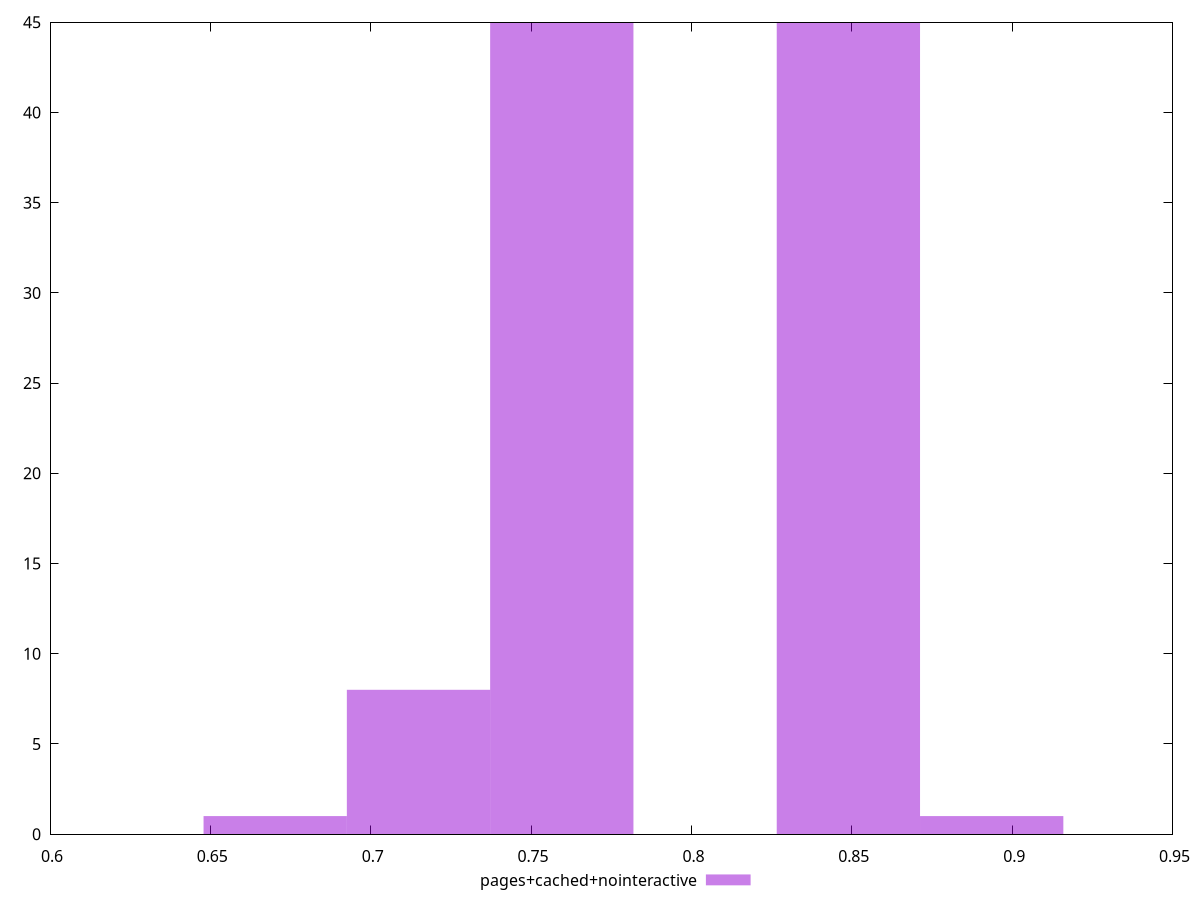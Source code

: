 $_pagesCachedNointeractive <<EOF
0.848941712451815 45
0.7148982841699495 8
0.7595794269305713 45
0.8936228552124369 1
0.6702171414093276 1
EOF
set key outside below
set terminal pngcairo
set output "report_00005_2020-11-02T22-26-11.212Z/uses-http2/pages+cached+nointeractive//hist.png"
set yrange [0:45]
set boxwidth 0.04468114276062184
set style fill transparent solid 0.5 noborder
plot $_pagesCachedNointeractive title "pages+cached+nointeractive" with boxes ,